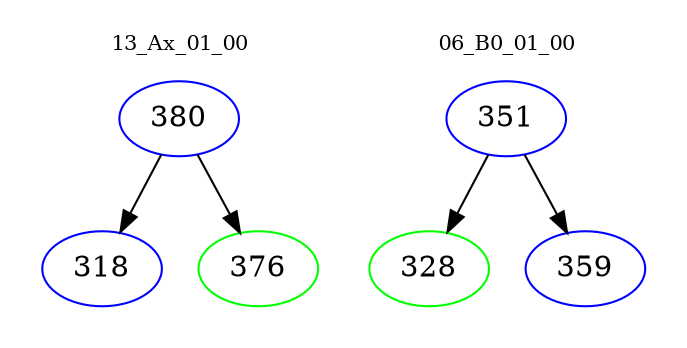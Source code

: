 digraph{
subgraph cluster_0 {
color = white
label = "13_Ax_01_00";
fontsize=10;
T0_380 [label="380", color="blue"]
T0_380 -> T0_318 [color="black"]
T0_318 [label="318", color="blue"]
T0_380 -> T0_376 [color="black"]
T0_376 [label="376", color="green"]
}
subgraph cluster_1 {
color = white
label = "06_B0_01_00";
fontsize=10;
T1_351 [label="351", color="blue"]
T1_351 -> T1_328 [color="black"]
T1_328 [label="328", color="green"]
T1_351 -> T1_359 [color="black"]
T1_359 [label="359", color="blue"]
}
}
